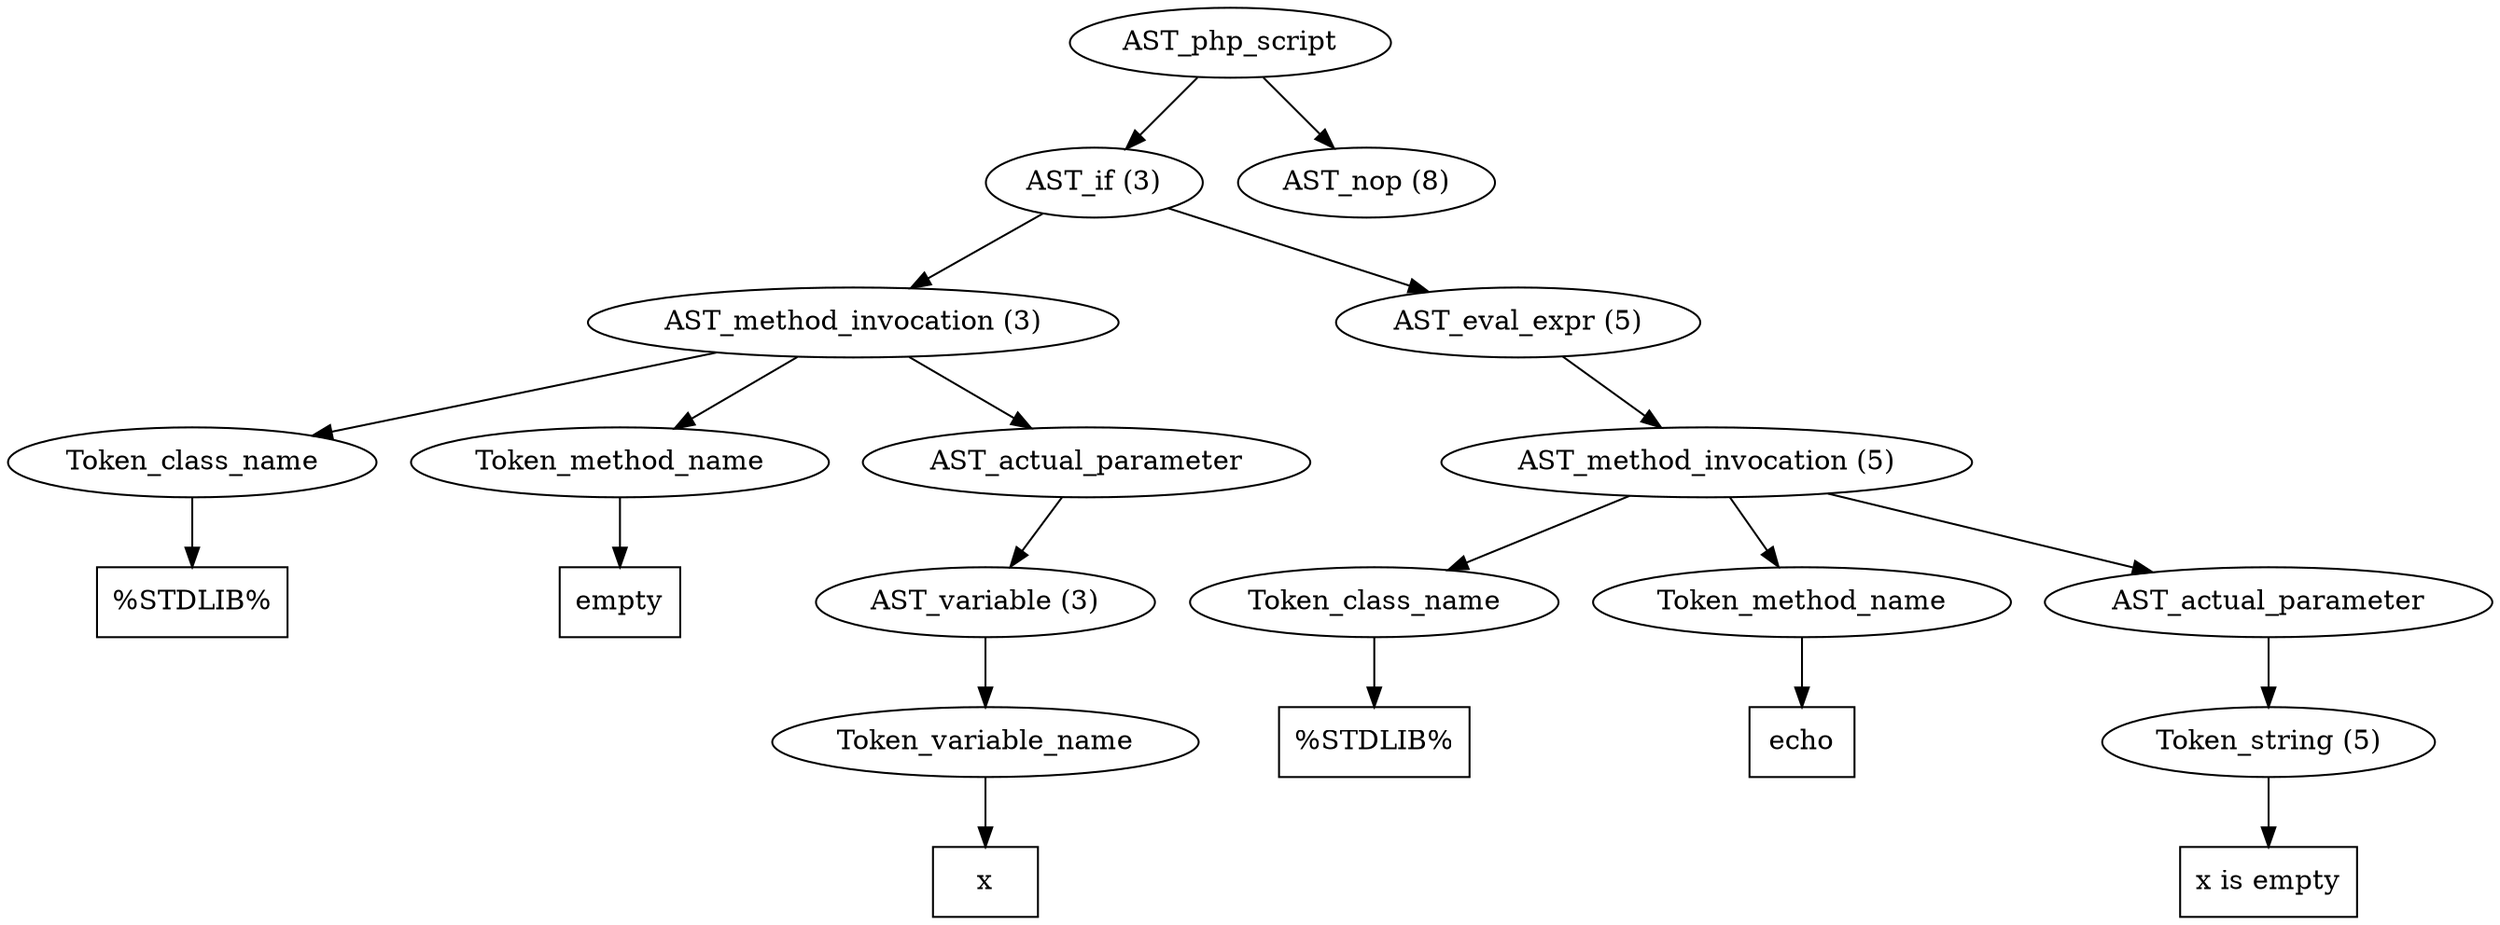 /*
 * AST in dot format generated by phc -- the PHP compiler
 */

digraph AST {
node_0 [label="AST_php_script"];
node_1 [label="AST_if (3)"];
node_2 [label="AST_method_invocation (3)"];
node_3 [label="Token_class_name"];
node_4 [label="%STDLIB%", shape=box]
node_3 -> node_4;
node_5 [label="Token_method_name"];
node_6 [label="empty", shape=box]
node_5 -> node_6;
node_7 [label="AST_actual_parameter"];
node_8 [label="AST_variable (3)"];
node_9 [label="Token_variable_name"];
node_10 [label="x", shape=box]
node_9 -> node_10;
node_8 -> node_9;
node_7 -> node_8;
node_2 -> node_7;
node_2 -> node_5;
node_2 -> node_3;
node_11 [label="AST_eval_expr (5)"];
node_12 [label="AST_method_invocation (5)"];
node_13 [label="Token_class_name"];
node_14 [label="%STDLIB%", shape=box]
node_13 -> node_14;
node_15 [label="Token_method_name"];
node_16 [label="echo", shape=box]
node_15 -> node_16;
node_17 [label="AST_actual_parameter"];
node_18 [label="Token_string (5)"];
node_19 [label="x is empty", shape=box]
node_18 -> node_19;
node_17 -> node_18;
node_12 -> node_17;
node_12 -> node_15;
node_12 -> node_13;
node_11 -> node_12;
node_1 -> node_11;
node_1 -> node_2;
node_20 [label="AST_nop (8)"];
node_0 -> node_20;
node_0 -> node_1;
}
